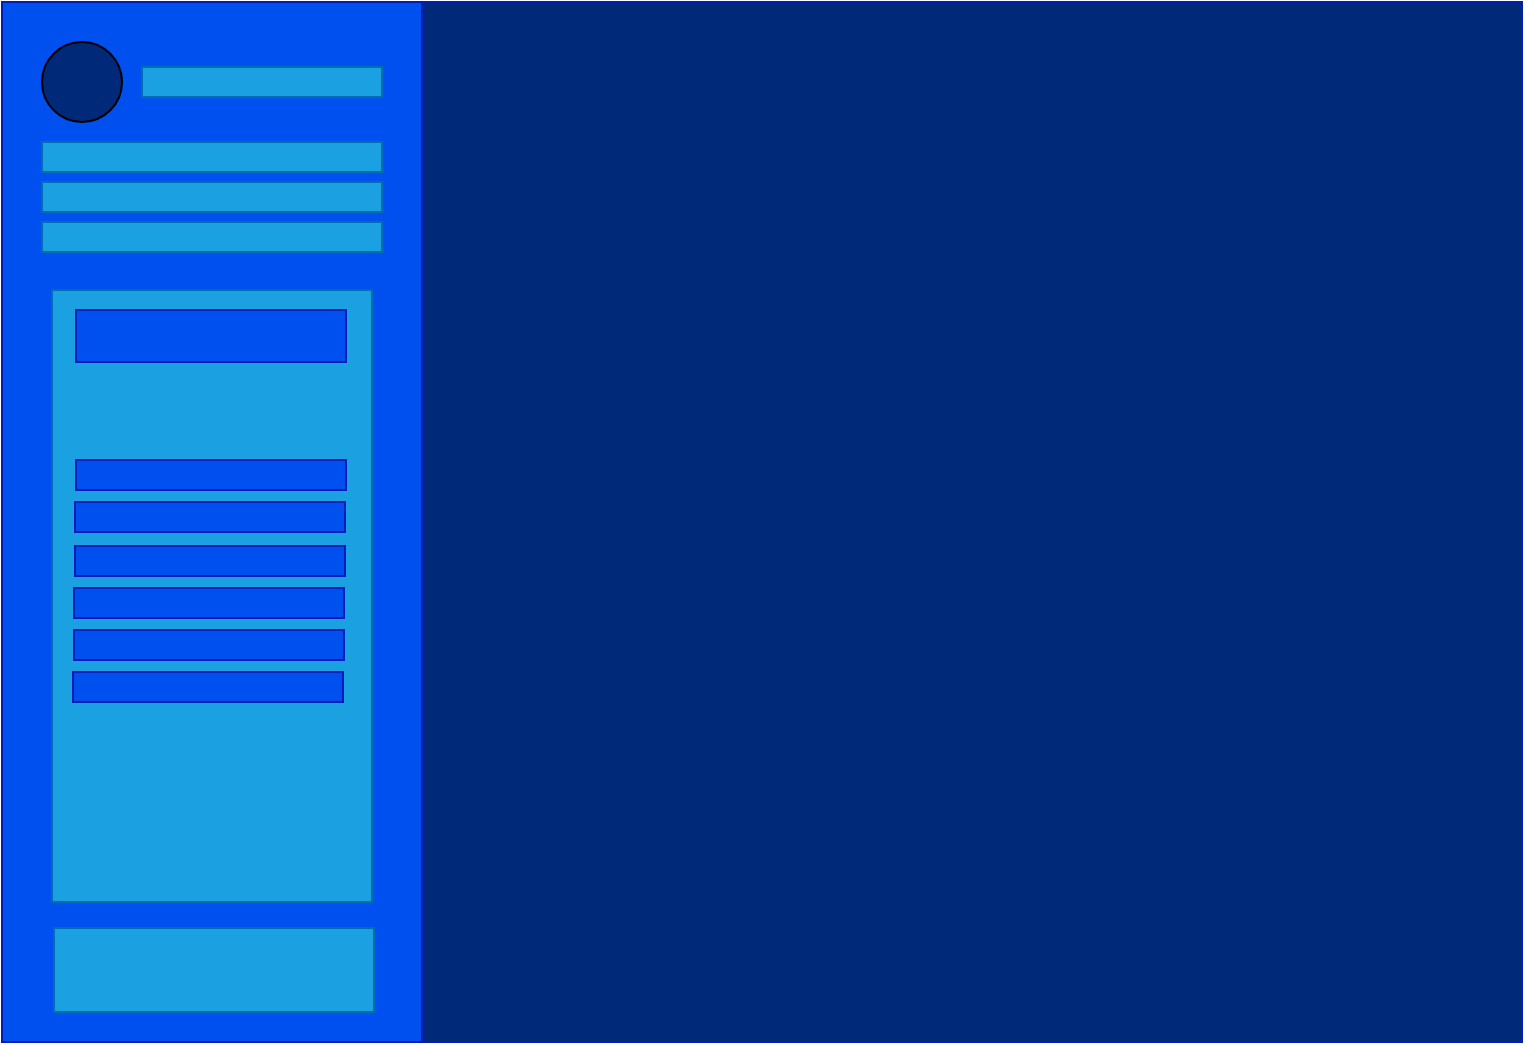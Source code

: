 <mxfile>
    <diagram id="fstcX2KwfCA657vLKmtH" name="Page-1">
        <mxGraphModel dx="933" dy="634" grid="1" gridSize="10" guides="1" tooltips="1" connect="1" arrows="1" fold="1" page="1" pageScale="1" pageWidth="850" pageHeight="1100" math="0" shadow="0">
            <root>
                <mxCell id="0"/>
                <mxCell id="1" parent="0"/>
                <mxCell id="2" value="" style="whiteSpace=wrap;html=1;fillColor=#00297A;fontColor=#ffffff;strokeColor=#001DBC;" vertex="1" parent="1">
                    <mxGeometry x="40" y="80" width="760" height="520" as="geometry"/>
                </mxCell>
                <mxCell id="3" value="" style="whiteSpace=wrap;html=1;fillColor=#0050ef;fontColor=#ffffff;strokeColor=#001DBC;" vertex="1" parent="1">
                    <mxGeometry x="40" y="80" width="210" height="520" as="geometry"/>
                </mxCell>
                <mxCell id="4" value="" style="ellipse;whiteSpace=wrap;html=1;fillColor=#00297A;" vertex="1" parent="1">
                    <mxGeometry x="60" y="100" width="40" height="40" as="geometry"/>
                </mxCell>
                <mxCell id="5" value="" style="whiteSpace=wrap;html=1;fillColor=#1ba1e2;fontColor=#ffffff;strokeColor=#006EAF;" vertex="1" parent="1">
                    <mxGeometry x="110" y="112.5" width="120" height="15" as="geometry"/>
                </mxCell>
                <mxCell id="6" value="" style="whiteSpace=wrap;html=1;fillColor=#1ba1e2;fontColor=#ffffff;strokeColor=#006EAF;" vertex="1" parent="1">
                    <mxGeometry x="60" y="150" width="170" height="15" as="geometry"/>
                </mxCell>
                <mxCell id="7" value="" style="whiteSpace=wrap;html=1;fillColor=#1ba1e2;fontColor=#ffffff;strokeColor=#006EAF;" vertex="1" parent="1">
                    <mxGeometry x="60" y="170" width="170" height="15" as="geometry"/>
                </mxCell>
                <mxCell id="8" value="" style="whiteSpace=wrap;html=1;fillColor=#1ba1e2;fontColor=#ffffff;strokeColor=#006EAF;" vertex="1" parent="1">
                    <mxGeometry x="60" y="190" width="170" height="15" as="geometry"/>
                </mxCell>
                <mxCell id="9" value="" style="whiteSpace=wrap;html=1;fillColor=#1ba1e2;fontColor=#ffffff;strokeColor=#006EAF;" vertex="1" parent="1">
                    <mxGeometry x="65" y="224" width="160" height="306" as="geometry"/>
                </mxCell>
                <mxCell id="10" value="" style="whiteSpace=wrap;html=1;fillColor=#1ba1e2;fontColor=#ffffff;strokeColor=#006EAF;" vertex="1" parent="1">
                    <mxGeometry x="66" y="543" width="160" height="42" as="geometry"/>
                </mxCell>
                <mxCell id="11" value="" style="whiteSpace=wrap;html=1;fillColor=#0050ef;fontColor=#ffffff;strokeColor=#001DBC;" vertex="1" parent="1">
                    <mxGeometry x="77" y="234" width="135" height="26" as="geometry"/>
                </mxCell>
                <mxCell id="12" value="" style="whiteSpace=wrap;html=1;fillColor=#0050ef;fontColor=#ffffff;strokeColor=#001DBC;" vertex="1" parent="1">
                    <mxGeometry x="77" y="309" width="135" height="15" as="geometry"/>
                </mxCell>
                <mxCell id="13" value="" style="whiteSpace=wrap;html=1;fillColor=#0050ef;fontColor=#ffffff;strokeColor=#001DBC;" vertex="1" parent="1">
                    <mxGeometry x="76.5" y="330" width="135" height="15" as="geometry"/>
                </mxCell>
                <mxCell id="14" value="" style="whiteSpace=wrap;html=1;fillColor=#0050ef;fontColor=#ffffff;strokeColor=#001DBC;" vertex="1" parent="1">
                    <mxGeometry x="76.5" y="352" width="135" height="15" as="geometry"/>
                </mxCell>
                <mxCell id="15" value="" style="whiteSpace=wrap;html=1;fillColor=#0050ef;fontColor=#ffffff;strokeColor=#001DBC;" vertex="1" parent="1">
                    <mxGeometry x="76" y="373" width="135" height="15" as="geometry"/>
                </mxCell>
                <mxCell id="16" value="" style="whiteSpace=wrap;html=1;fillColor=#0050ef;fontColor=#ffffff;strokeColor=#001DBC;" vertex="1" parent="1">
                    <mxGeometry x="76" y="394" width="135" height="15" as="geometry"/>
                </mxCell>
                <mxCell id="17" value="" style="whiteSpace=wrap;html=1;fillColor=#0050ef;fontColor=#ffffff;strokeColor=#001DBC;" vertex="1" parent="1">
                    <mxGeometry x="75.5" y="415" width="135" height="15" as="geometry"/>
                </mxCell>
            </root>
        </mxGraphModel>
    </diagram>
</mxfile>